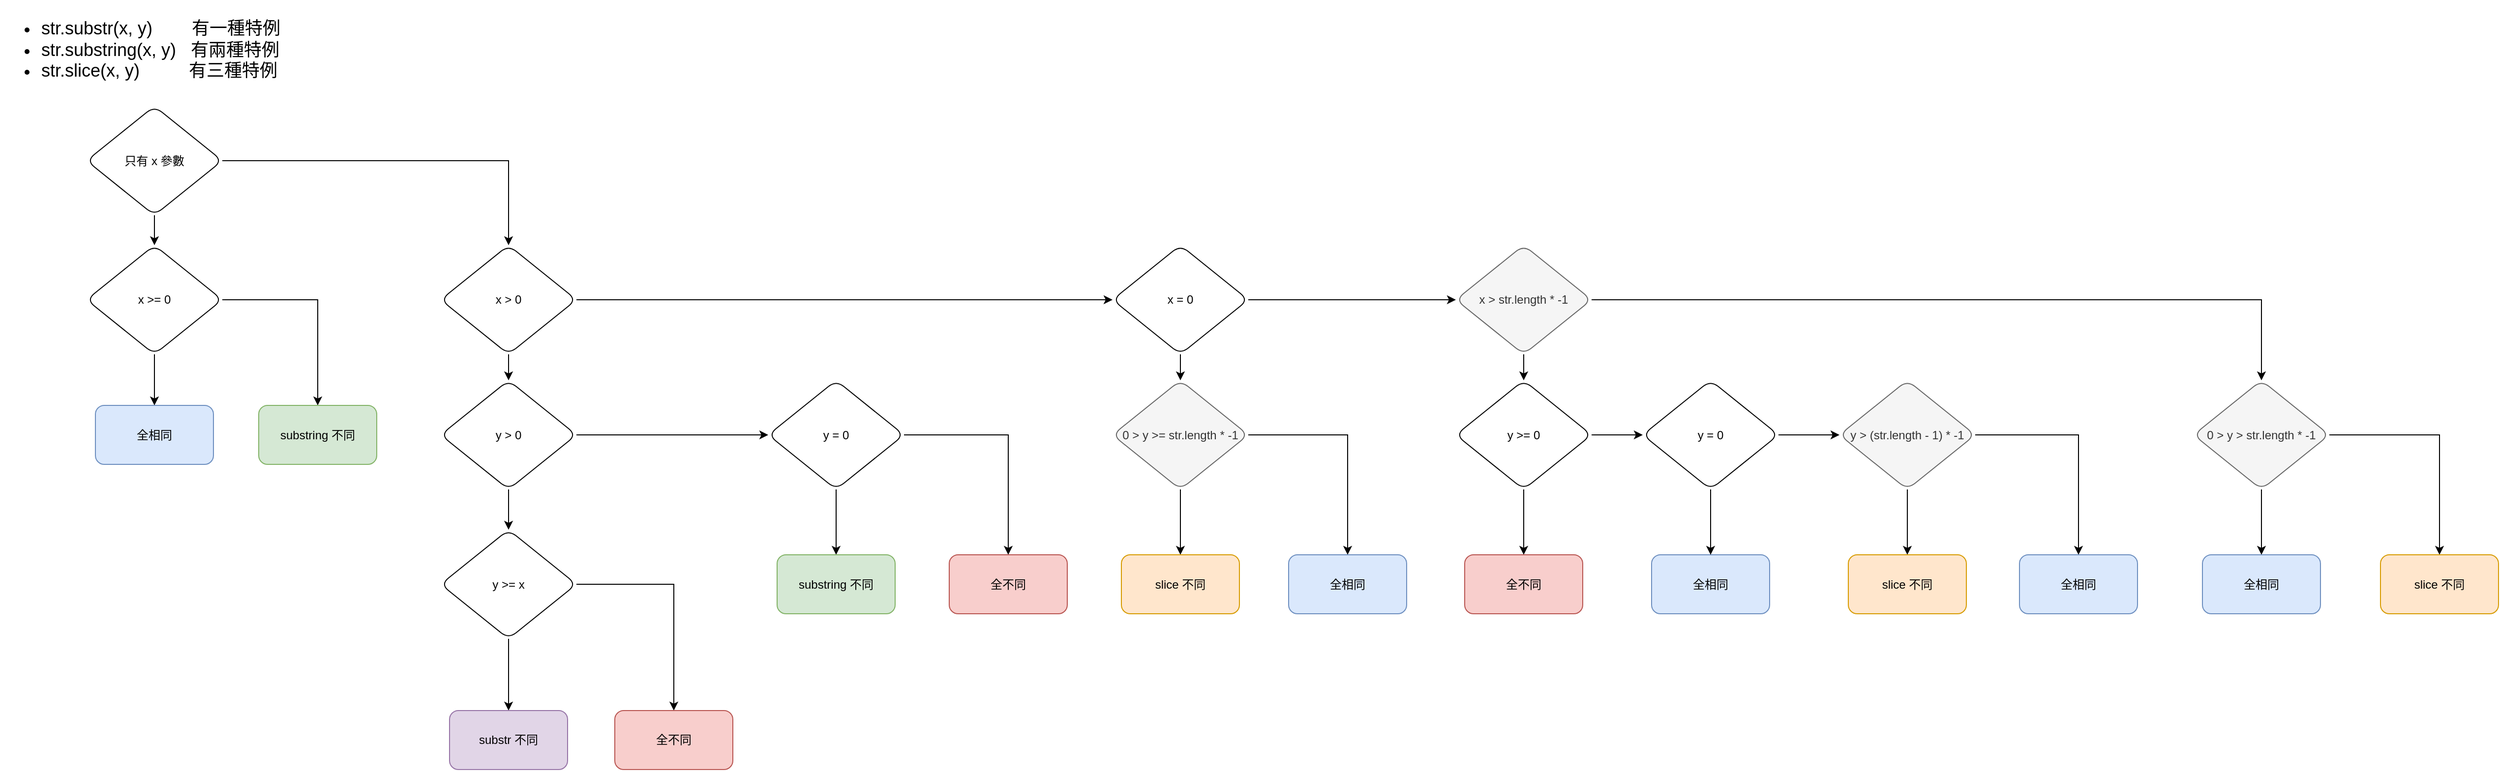 <mxfile version="24.6.5" type="github">
  <diagram name="第 1 页" id="wg9w4PzNafmkmtGwNENZ">
    <mxGraphModel dx="2636" dy="2099" grid="1" gridSize="10" guides="1" tooltips="1" connect="1" arrows="1" fold="1" page="1" pageScale="1" pageWidth="827" pageHeight="1169" math="0" shadow="0">
      <root>
        <mxCell id="0" />
        <mxCell id="1" parent="0" />
        <mxCell id="AZ1vZ3ruoQsWkpssV_kE-40" style="edgeStyle=orthogonalEdgeStyle;rounded=0;orthogonalLoop=1;jettySize=auto;html=1;" parent="1" source="AZ1vZ3ruoQsWkpssV_kE-11" target="AZ1vZ3ruoQsWkpssV_kE-20" edge="1">
          <mxGeometry relative="1" as="geometry" />
        </mxCell>
        <mxCell id="AZ1vZ3ruoQsWkpssV_kE-41" style="edgeStyle=orthogonalEdgeStyle;rounded=0;orthogonalLoop=1;jettySize=auto;html=1;" parent="1" source="AZ1vZ3ruoQsWkpssV_kE-11" target="AZ1vZ3ruoQsWkpssV_kE-39" edge="1">
          <mxGeometry relative="1" as="geometry" />
        </mxCell>
        <mxCell id="AZ1vZ3ruoQsWkpssV_kE-11" value="只有 x 參數" style="rhombus;whiteSpace=wrap;html=1;rounded=1;strokeColor=default;align=center;verticalAlign=middle;fontFamily=Helvetica;fontSize=12;fontColor=default;fillColor=default;" parent="1" vertex="1">
          <mxGeometry x="-182" y="-37" width="138" height="111" as="geometry" />
        </mxCell>
        <mxCell id="AZ1vZ3ruoQsWkpssV_kE-36" value="" style="edgeStyle=orthogonalEdgeStyle;rounded=0;orthogonalLoop=1;jettySize=auto;html=1;" parent="1" source="AZ1vZ3ruoQsWkpssV_kE-20" target="AZ1vZ3ruoQsWkpssV_kE-35" edge="1">
          <mxGeometry relative="1" as="geometry" />
        </mxCell>
        <mxCell id="AZ1vZ3ruoQsWkpssV_kE-51" style="edgeStyle=orthogonalEdgeStyle;rounded=0;orthogonalLoop=1;jettySize=auto;html=1;" parent="1" source="AZ1vZ3ruoQsWkpssV_kE-20" target="AZ1vZ3ruoQsWkpssV_kE-48" edge="1">
          <mxGeometry relative="1" as="geometry" />
        </mxCell>
        <mxCell id="AZ1vZ3ruoQsWkpssV_kE-20" value="&lt;div&gt;x &amp;gt; 0&lt;/div&gt;" style="rhombus;whiteSpace=wrap;html=1;rounded=1;strokeColor=default;align=center;verticalAlign=middle;fontFamily=Helvetica;fontSize=12;fontColor=default;fillColor=default;" parent="1" vertex="1">
          <mxGeometry x="178" y="104.5" width="138" height="111" as="geometry" />
        </mxCell>
        <mxCell id="AZ1vZ3ruoQsWkpssV_kE-65" value="" style="edgeStyle=orthogonalEdgeStyle;rounded=0;orthogonalLoop=1;jettySize=auto;html=1;" parent="1" source="AZ1vZ3ruoQsWkpssV_kE-35" target="AZ1vZ3ruoQsWkpssV_kE-64" edge="1">
          <mxGeometry relative="1" as="geometry" />
        </mxCell>
        <mxCell id="AZ1vZ3ruoQsWkpssV_kE-69" value="" style="edgeStyle=orthogonalEdgeStyle;rounded=0;orthogonalLoop=1;jettySize=auto;html=1;" parent="1" source="AZ1vZ3ruoQsWkpssV_kE-35" target="AZ1vZ3ruoQsWkpssV_kE-68" edge="1">
          <mxGeometry relative="1" as="geometry" />
        </mxCell>
        <mxCell id="AZ1vZ3ruoQsWkpssV_kE-35" value="&lt;div&gt;y &amp;gt; 0&lt;/div&gt;" style="rhombus;whiteSpace=wrap;html=1;rounded=1;strokeColor=default;align=center;verticalAlign=middle;fontFamily=Helvetica;fontSize=12;fontColor=default;fillColor=default;" parent="1" vertex="1">
          <mxGeometry x="178" y="242" width="138" height="111" as="geometry" />
        </mxCell>
        <mxCell id="AZ1vZ3ruoQsWkpssV_kE-43" value="" style="edgeStyle=orthogonalEdgeStyle;rounded=0;orthogonalLoop=1;jettySize=auto;html=1;" parent="1" source="AZ1vZ3ruoQsWkpssV_kE-39" target="AZ1vZ3ruoQsWkpssV_kE-42" edge="1">
          <mxGeometry relative="1" as="geometry" />
        </mxCell>
        <mxCell id="AZ1vZ3ruoQsWkpssV_kE-45" style="edgeStyle=orthogonalEdgeStyle;rounded=0;orthogonalLoop=1;jettySize=auto;html=1;entryX=0.5;entryY=0;entryDx=0;entryDy=0;" parent="1" source="AZ1vZ3ruoQsWkpssV_kE-39" target="AZ1vZ3ruoQsWkpssV_kE-44" edge="1">
          <mxGeometry relative="1" as="geometry" />
        </mxCell>
        <mxCell id="AZ1vZ3ruoQsWkpssV_kE-39" value="&lt;div&gt;x &amp;gt;= 0&lt;/div&gt;" style="rhombus;whiteSpace=wrap;html=1;rounded=1;strokeColor=default;align=center;verticalAlign=middle;fontFamily=Helvetica;fontSize=12;fontColor=default;fillColor=default;" parent="1" vertex="1">
          <mxGeometry x="-182" y="104.5" width="138" height="111" as="geometry" />
        </mxCell>
        <mxCell id="AZ1vZ3ruoQsWkpssV_kE-42" value="全相同" style="rounded=1;whiteSpace=wrap;html=1;fillColor=#dae8fc;strokeColor=#6c8ebf;" parent="1" vertex="1">
          <mxGeometry x="-173" y="267.5" width="120" height="60" as="geometry" />
        </mxCell>
        <mxCell id="AZ1vZ3ruoQsWkpssV_kE-44" value="substring 不同" style="rounded=1;whiteSpace=wrap;html=1;fillColor=#d5e8d4;strokeColor=#82b366;" parent="1" vertex="1">
          <mxGeometry x="-7" y="267.5" width="120" height="60" as="geometry" />
        </mxCell>
        <mxCell id="AZ1vZ3ruoQsWkpssV_kE-53" value="" style="edgeStyle=orthogonalEdgeStyle;rounded=0;orthogonalLoop=1;jettySize=auto;html=1;" parent="1" source="AZ1vZ3ruoQsWkpssV_kE-48" target="AZ1vZ3ruoQsWkpssV_kE-52" edge="1">
          <mxGeometry relative="1" as="geometry" />
        </mxCell>
        <mxCell id="AZ1vZ3ruoQsWkpssV_kE-55" value="" style="edgeStyle=orthogonalEdgeStyle;rounded=0;orthogonalLoop=1;jettySize=auto;html=1;" parent="1" source="AZ1vZ3ruoQsWkpssV_kE-48" target="AZ1vZ3ruoQsWkpssV_kE-54" edge="1">
          <mxGeometry relative="1" as="geometry" />
        </mxCell>
        <mxCell id="AZ1vZ3ruoQsWkpssV_kE-48" value="&lt;div&gt;x = 0&lt;/div&gt;" style="rhombus;whiteSpace=wrap;html=1;rounded=1;strokeColor=default;align=center;verticalAlign=middle;fontFamily=Helvetica;fontSize=12;fontColor=default;fillColor=default;" parent="1" vertex="1">
          <mxGeometry x="861" y="104.5" width="138" height="111" as="geometry" />
        </mxCell>
        <mxCell id="AZ1vZ3ruoQsWkpssV_kE-105" value="" style="edgeStyle=orthogonalEdgeStyle;rounded=0;orthogonalLoop=1;jettySize=auto;html=1;" parent="1" source="AZ1vZ3ruoQsWkpssV_kE-52" target="AZ1vZ3ruoQsWkpssV_kE-104" edge="1">
          <mxGeometry relative="1" as="geometry" />
        </mxCell>
        <mxCell id="AZ1vZ3ruoQsWkpssV_kE-119" style="edgeStyle=orthogonalEdgeStyle;rounded=0;orthogonalLoop=1;jettySize=auto;html=1;" parent="1" source="AZ1vZ3ruoQsWkpssV_kE-52" target="AZ1vZ3ruoQsWkpssV_kE-78" edge="1">
          <mxGeometry relative="1" as="geometry">
            <mxPoint x="2317" y="160" as="targetPoint" />
          </mxGeometry>
        </mxCell>
        <mxCell id="AZ1vZ3ruoQsWkpssV_kE-52" value="x &amp;gt; str.length * -1" style="rhombus;whiteSpace=wrap;html=1;rounded=1;strokeColor=#666666;align=center;verticalAlign=middle;fontFamily=Helvetica;fontSize=12;fontColor=#333333;fillColor=#f5f5f5;" parent="1" vertex="1">
          <mxGeometry x="1210" y="104.5" width="138" height="111" as="geometry" />
        </mxCell>
        <mxCell id="AZ1vZ3ruoQsWkpssV_kE-57" value="" style="edgeStyle=orthogonalEdgeStyle;rounded=0;orthogonalLoop=1;jettySize=auto;html=1;" parent="1" source="AZ1vZ3ruoQsWkpssV_kE-54" target="AZ1vZ3ruoQsWkpssV_kE-56" edge="1">
          <mxGeometry relative="1" as="geometry" />
        </mxCell>
        <mxCell id="-TwlmGacKKWk3p0SpTIF-2" style="edgeStyle=orthogonalEdgeStyle;rounded=0;orthogonalLoop=1;jettySize=auto;html=1;entryX=0.5;entryY=0;entryDx=0;entryDy=0;" edge="1" parent="1" source="AZ1vZ3ruoQsWkpssV_kE-54" target="AZ1vZ3ruoQsWkpssV_kE-60">
          <mxGeometry relative="1" as="geometry" />
        </mxCell>
        <mxCell id="AZ1vZ3ruoQsWkpssV_kE-54" value="&lt;span style=&quot;color: rgb(51, 51, 51);&quot;&gt;0 &amp;gt; y &amp;gt;= str.length * -1&lt;/span&gt;" style="rhombus;whiteSpace=wrap;html=1;rounded=1;strokeColor=#666666;align=center;verticalAlign=middle;fontFamily=Helvetica;fontSize=12;fillColor=#f5f5f5;fontColor=#333333;" parent="1" vertex="1">
          <mxGeometry x="861" y="242" width="138" height="111" as="geometry" />
        </mxCell>
        <mxCell id="AZ1vZ3ruoQsWkpssV_kE-56" value="slice 不同" style="whiteSpace=wrap;html=1;rounded=1;fillColor=#ffe6cc;strokeColor=#d79b00;" parent="1" vertex="1">
          <mxGeometry x="870" y="419.5" width="120" height="60" as="geometry" />
        </mxCell>
        <mxCell id="AZ1vZ3ruoQsWkpssV_kE-60" value="全相同" style="whiteSpace=wrap;html=1;rounded=1;fillColor=#dae8fc;strokeColor=#6c8ebf;" parent="1" vertex="1">
          <mxGeometry x="1040" y="419.5" width="120" height="60" as="geometry" />
        </mxCell>
        <mxCell id="AZ1vZ3ruoQsWkpssV_kE-75" value="" style="edgeStyle=orthogonalEdgeStyle;rounded=0;orthogonalLoop=1;jettySize=auto;html=1;" parent="1" source="AZ1vZ3ruoQsWkpssV_kE-64" target="AZ1vZ3ruoQsWkpssV_kE-74" edge="1">
          <mxGeometry relative="1" as="geometry" />
        </mxCell>
        <mxCell id="AZ1vZ3ruoQsWkpssV_kE-77" value="" style="edgeStyle=orthogonalEdgeStyle;rounded=0;orthogonalLoop=1;jettySize=auto;html=1;" parent="1" source="AZ1vZ3ruoQsWkpssV_kE-64" target="AZ1vZ3ruoQsWkpssV_kE-76" edge="1">
          <mxGeometry relative="1" as="geometry" />
        </mxCell>
        <mxCell id="AZ1vZ3ruoQsWkpssV_kE-64" value="&lt;div&gt;y = 0&lt;/div&gt;" style="rhombus;whiteSpace=wrap;html=1;rounded=1;strokeColor=default;align=center;verticalAlign=middle;fontFamily=Helvetica;fontSize=12;fontColor=default;fillColor=default;" parent="1" vertex="1">
          <mxGeometry x="511" y="242" width="138" height="111" as="geometry" />
        </mxCell>
        <mxCell id="AZ1vZ3ruoQsWkpssV_kE-71" value="" style="edgeStyle=orthogonalEdgeStyle;rounded=0;orthogonalLoop=1;jettySize=auto;html=1;" parent="1" source="AZ1vZ3ruoQsWkpssV_kE-68" target="AZ1vZ3ruoQsWkpssV_kE-70" edge="1">
          <mxGeometry relative="1" as="geometry" />
        </mxCell>
        <mxCell id="AZ1vZ3ruoQsWkpssV_kE-73" value="" style="edgeStyle=orthogonalEdgeStyle;rounded=0;orthogonalLoop=1;jettySize=auto;html=1;" parent="1" source="AZ1vZ3ruoQsWkpssV_kE-68" target="AZ1vZ3ruoQsWkpssV_kE-72" edge="1">
          <mxGeometry relative="1" as="geometry" />
        </mxCell>
        <mxCell id="AZ1vZ3ruoQsWkpssV_kE-68" value="&lt;div&gt;y &amp;gt;= x&lt;/div&gt;" style="rhombus;whiteSpace=wrap;html=1;rounded=1;strokeColor=default;align=center;verticalAlign=middle;fontFamily=Helvetica;fontSize=12;fontColor=default;fillColor=default;" parent="1" vertex="1">
          <mxGeometry x="178" y="394" width="138" height="111" as="geometry" />
        </mxCell>
        <mxCell id="AZ1vZ3ruoQsWkpssV_kE-70" value="substr 不同" style="whiteSpace=wrap;html=1;rounded=1;fillColor=#e1d5e7;strokeColor=#9673a6;" parent="1" vertex="1">
          <mxGeometry x="187" y="578" width="120" height="60" as="geometry" />
        </mxCell>
        <mxCell id="AZ1vZ3ruoQsWkpssV_kE-72" value="全不同" style="whiteSpace=wrap;html=1;rounded=1;fillColor=#f8cecc;strokeColor=#b85450;" parent="1" vertex="1">
          <mxGeometry x="355" y="578" width="120" height="60" as="geometry" />
        </mxCell>
        <mxCell id="AZ1vZ3ruoQsWkpssV_kE-74" value="substring 不同" style="whiteSpace=wrap;html=1;rounded=1;fillColor=#d5e8d4;strokeColor=#82b366;" parent="1" vertex="1">
          <mxGeometry x="520" y="419.5" width="120" height="60" as="geometry" />
        </mxCell>
        <mxCell id="AZ1vZ3ruoQsWkpssV_kE-76" value="全不同" style="whiteSpace=wrap;html=1;rounded=1;fillColor=#f8cecc;strokeColor=#b85450;" parent="1" vertex="1">
          <mxGeometry x="695" y="419.5" width="120" height="60" as="geometry" />
        </mxCell>
        <mxCell id="AZ1vZ3ruoQsWkpssV_kE-81" value="" style="edgeStyle=orthogonalEdgeStyle;rounded=0;orthogonalLoop=1;jettySize=auto;html=1;" parent="1" source="AZ1vZ3ruoQsWkpssV_kE-78" target="AZ1vZ3ruoQsWkpssV_kE-80" edge="1">
          <mxGeometry relative="1" as="geometry" />
        </mxCell>
        <mxCell id="-TwlmGacKKWk3p0SpTIF-1" style="edgeStyle=orthogonalEdgeStyle;rounded=0;orthogonalLoop=1;jettySize=auto;html=1;" edge="1" parent="1" source="AZ1vZ3ruoQsWkpssV_kE-78" target="AZ1vZ3ruoQsWkpssV_kE-92">
          <mxGeometry relative="1" as="geometry" />
        </mxCell>
        <mxCell id="AZ1vZ3ruoQsWkpssV_kE-78" value="&lt;span style=&quot;color: rgb(51, 51, 51);&quot;&gt;0 &amp;gt; y &amp;gt; str.length * -1&lt;/span&gt;" style="rhombus;whiteSpace=wrap;html=1;rounded=1;strokeColor=#666666;align=center;verticalAlign=middle;fontFamily=Helvetica;fontSize=12;fontColor=#333333;fillColor=#f5f5f5;shadow=0;" parent="1" vertex="1">
          <mxGeometry x="1960" y="242" width="138" height="111" as="geometry" />
        </mxCell>
        <mxCell id="AZ1vZ3ruoQsWkpssV_kE-80" value="全相同" style="whiteSpace=wrap;html=1;rounded=1;fillColor=#dae8fc;strokeColor=#6c8ebf;" parent="1" vertex="1">
          <mxGeometry x="1969" y="419.5" width="120" height="60" as="geometry" />
        </mxCell>
        <mxCell id="AZ1vZ3ruoQsWkpssV_kE-92" value="slice 不同" style="whiteSpace=wrap;html=1;rounded=1;fillColor=#ffe6cc;strokeColor=#d79b00;" parent="1" vertex="1">
          <mxGeometry x="2150" y="419.5" width="120" height="60" as="geometry" />
        </mxCell>
        <mxCell id="AZ1vZ3ruoQsWkpssV_kE-96" value="&lt;ul style=&quot;font-size: 18px;&quot;&gt;&lt;li&gt;&lt;font style=&quot;font-size: 18px;&quot;&gt;str.substr(x, y)&amp;nbsp; &amp;nbsp; &amp;nbsp; &amp;nbsp; 有一種特例&lt;/font&gt;&lt;/li&gt;&lt;li&gt;&lt;font style=&quot;font-size: 18px;&quot;&gt;str.substring(x, y)&amp;nbsp; &amp;nbsp;有兩種&lt;/font&gt;特例&lt;/li&gt;&lt;li&gt;&lt;font style=&quot;font-size: 18px;&quot;&gt;str.slice(x, y)&amp;nbsp; &amp;nbsp; &amp;nbsp; &amp;nbsp; &amp;nbsp; 有三種&lt;/font&gt;特例&lt;/li&gt;&lt;/ul&gt;" style="text;html=1;align=left;verticalAlign=middle;whiteSpace=wrap;rounded=0;" parent="1" vertex="1">
          <mxGeometry x="-270" y="-130" width="369" height="72" as="geometry" />
        </mxCell>
        <mxCell id="AZ1vZ3ruoQsWkpssV_kE-107" value="" style="edgeStyle=orthogonalEdgeStyle;rounded=0;orthogonalLoop=1;jettySize=auto;html=1;" parent="1" source="AZ1vZ3ruoQsWkpssV_kE-104" target="AZ1vZ3ruoQsWkpssV_kE-106" edge="1">
          <mxGeometry relative="1" as="geometry" />
        </mxCell>
        <mxCell id="AZ1vZ3ruoQsWkpssV_kE-111" value="" style="edgeStyle=orthogonalEdgeStyle;rounded=0;orthogonalLoop=1;jettySize=auto;html=1;" parent="1" source="AZ1vZ3ruoQsWkpssV_kE-104" target="AZ1vZ3ruoQsWkpssV_kE-110" edge="1">
          <mxGeometry relative="1" as="geometry" />
        </mxCell>
        <mxCell id="AZ1vZ3ruoQsWkpssV_kE-104" value="y &amp;gt;= 0" style="rhombus;whiteSpace=wrap;html=1;rounded=1;strokeColor=default;align=center;verticalAlign=middle;fontFamily=Helvetica;fontSize=12;fontColor=default;fillColor=default;" parent="1" vertex="1">
          <mxGeometry x="1210" y="242" width="138" height="111" as="geometry" />
        </mxCell>
        <mxCell id="AZ1vZ3ruoQsWkpssV_kE-106" value="全不同" style="whiteSpace=wrap;html=1;rounded=1;fillColor=#f8cecc;strokeColor=#b85450;" parent="1" vertex="1">
          <mxGeometry x="1219" y="419.5" width="120" height="60" as="geometry" />
        </mxCell>
        <mxCell id="AZ1vZ3ruoQsWkpssV_kE-108" value="全相同" style="whiteSpace=wrap;html=1;rounded=1;fillColor=#dae8fc;strokeColor=#6c8ebf;" parent="1" vertex="1">
          <mxGeometry x="1409" y="419.5" width="120" height="60" as="geometry" />
        </mxCell>
        <mxCell id="AZ1vZ3ruoQsWkpssV_kE-112" value="" style="edgeStyle=orthogonalEdgeStyle;rounded=0;orthogonalLoop=1;jettySize=auto;html=1;" parent="1" source="AZ1vZ3ruoQsWkpssV_kE-110" target="AZ1vZ3ruoQsWkpssV_kE-108" edge="1">
          <mxGeometry relative="1" as="geometry" />
        </mxCell>
        <mxCell id="AZ1vZ3ruoQsWkpssV_kE-114" value="" style="edgeStyle=orthogonalEdgeStyle;rounded=0;orthogonalLoop=1;jettySize=auto;html=1;" parent="1" source="AZ1vZ3ruoQsWkpssV_kE-110" target="AZ1vZ3ruoQsWkpssV_kE-113" edge="1">
          <mxGeometry relative="1" as="geometry" />
        </mxCell>
        <mxCell id="AZ1vZ3ruoQsWkpssV_kE-110" value="y = 0" style="rhombus;whiteSpace=wrap;html=1;rounded=1;strokeColor=default;align=center;verticalAlign=middle;fontFamily=Helvetica;fontSize=12;fontColor=default;fillColor=default;" parent="1" vertex="1">
          <mxGeometry x="1400" y="242" width="138" height="111" as="geometry" />
        </mxCell>
        <mxCell id="AZ1vZ3ruoQsWkpssV_kE-116" value="" style="edgeStyle=orthogonalEdgeStyle;rounded=0;orthogonalLoop=1;jettySize=auto;html=1;" parent="1" source="AZ1vZ3ruoQsWkpssV_kE-113" target="AZ1vZ3ruoQsWkpssV_kE-115" edge="1">
          <mxGeometry relative="1" as="geometry" />
        </mxCell>
        <mxCell id="AZ1vZ3ruoQsWkpssV_kE-118" value="" style="edgeStyle=orthogonalEdgeStyle;rounded=0;orthogonalLoop=1;jettySize=auto;html=1;" parent="1" source="AZ1vZ3ruoQsWkpssV_kE-113" target="AZ1vZ3ruoQsWkpssV_kE-117" edge="1">
          <mxGeometry relative="1" as="geometry" />
        </mxCell>
        <mxCell id="AZ1vZ3ruoQsWkpssV_kE-113" value="y &amp;gt; (str.length - 1) * -1" style="rhombus;whiteSpace=wrap;html=1;rounded=1;strokeColor=#666666;align=center;verticalAlign=middle;fontFamily=Helvetica;fontSize=12;fontColor=#333333;fillColor=#f5f5f5;" parent="1" vertex="1">
          <mxGeometry x="1600" y="242" width="138" height="111" as="geometry" />
        </mxCell>
        <mxCell id="AZ1vZ3ruoQsWkpssV_kE-115" value="slice 不同" style="whiteSpace=wrap;html=1;rounded=1;fillColor=#ffe6cc;strokeColor=#d79b00;" parent="1" vertex="1">
          <mxGeometry x="1609" y="419.5" width="120" height="60" as="geometry" />
        </mxCell>
        <mxCell id="AZ1vZ3ruoQsWkpssV_kE-117" value="全相同" style="whiteSpace=wrap;html=1;rounded=1;fillColor=#dae8fc;strokeColor=#6c8ebf;" parent="1" vertex="1">
          <mxGeometry x="1783" y="419.5" width="120" height="60" as="geometry" />
        </mxCell>
      </root>
    </mxGraphModel>
  </diagram>
</mxfile>
